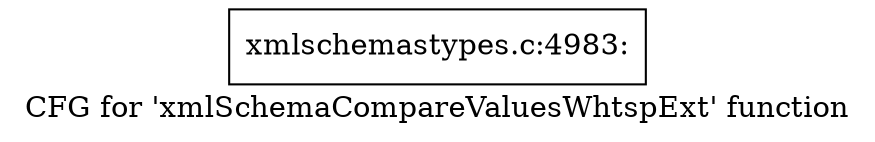 digraph "CFG for 'xmlSchemaCompareValuesWhtspExt' function" {
	label="CFG for 'xmlSchemaCompareValuesWhtspExt' function";

	Node0x58e1810 [shape=record,label="{xmlschemastypes.c:4983:}"];
}

